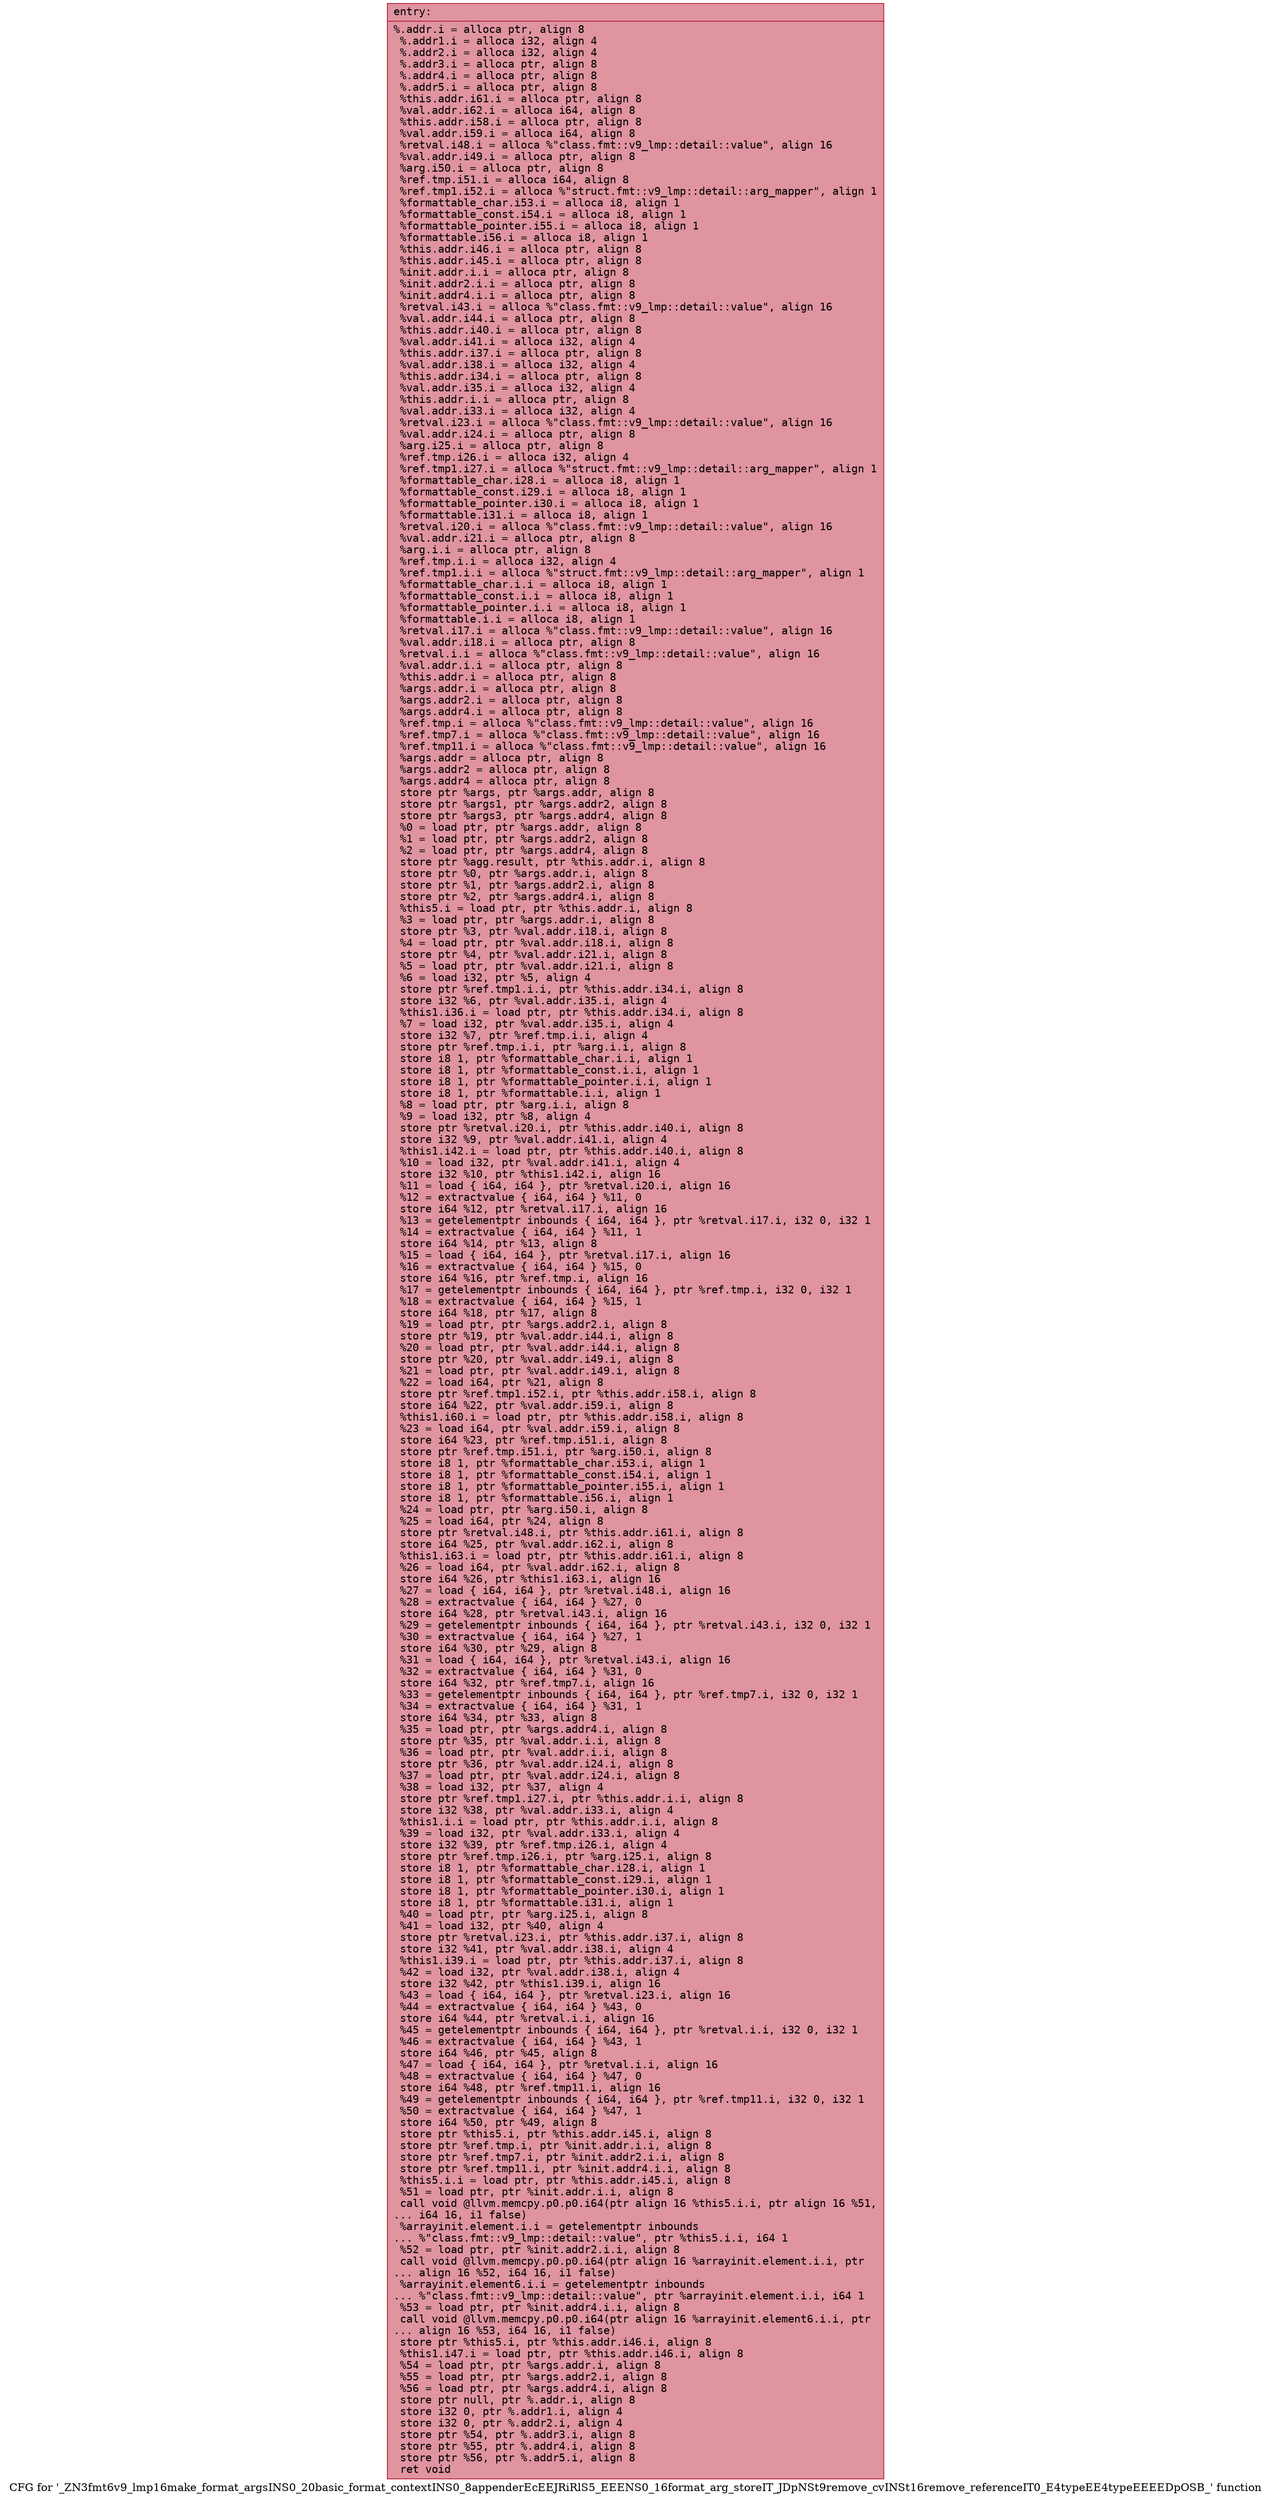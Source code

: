 digraph "CFG for '_ZN3fmt6v9_lmp16make_format_argsINS0_20basic_format_contextINS0_8appenderEcEEJRiRlS5_EEENS0_16format_arg_storeIT_JDpNSt9remove_cvINSt16remove_referenceIT0_E4typeEE4typeEEEEDpOSB_' function" {
	label="CFG for '_ZN3fmt6v9_lmp16make_format_argsINS0_20basic_format_contextINS0_8appenderEcEEJRiRlS5_EEENS0_16format_arg_storeIT_JDpNSt9remove_cvINSt16remove_referenceIT0_E4typeEE4typeEEEEDpOSB_' function";

	Node0x5584167f6860 [shape=record,color="#b70d28ff", style=filled, fillcolor="#b70d2870" fontname="Courier",label="{entry:\l|  %.addr.i = alloca ptr, align 8\l  %.addr1.i = alloca i32, align 4\l  %.addr2.i = alloca i32, align 4\l  %.addr3.i = alloca ptr, align 8\l  %.addr4.i = alloca ptr, align 8\l  %.addr5.i = alloca ptr, align 8\l  %this.addr.i61.i = alloca ptr, align 8\l  %val.addr.i62.i = alloca i64, align 8\l  %this.addr.i58.i = alloca ptr, align 8\l  %val.addr.i59.i = alloca i64, align 8\l  %retval.i48.i = alloca %\"class.fmt::v9_lmp::detail::value\", align 16\l  %val.addr.i49.i = alloca ptr, align 8\l  %arg.i50.i = alloca ptr, align 8\l  %ref.tmp.i51.i = alloca i64, align 8\l  %ref.tmp1.i52.i = alloca %\"struct.fmt::v9_lmp::detail::arg_mapper\", align 1\l  %formattable_char.i53.i = alloca i8, align 1\l  %formattable_const.i54.i = alloca i8, align 1\l  %formattable_pointer.i55.i = alloca i8, align 1\l  %formattable.i56.i = alloca i8, align 1\l  %this.addr.i46.i = alloca ptr, align 8\l  %this.addr.i45.i = alloca ptr, align 8\l  %init.addr.i.i = alloca ptr, align 8\l  %init.addr2.i.i = alloca ptr, align 8\l  %init.addr4.i.i = alloca ptr, align 8\l  %retval.i43.i = alloca %\"class.fmt::v9_lmp::detail::value\", align 16\l  %val.addr.i44.i = alloca ptr, align 8\l  %this.addr.i40.i = alloca ptr, align 8\l  %val.addr.i41.i = alloca i32, align 4\l  %this.addr.i37.i = alloca ptr, align 8\l  %val.addr.i38.i = alloca i32, align 4\l  %this.addr.i34.i = alloca ptr, align 8\l  %val.addr.i35.i = alloca i32, align 4\l  %this.addr.i.i = alloca ptr, align 8\l  %val.addr.i33.i = alloca i32, align 4\l  %retval.i23.i = alloca %\"class.fmt::v9_lmp::detail::value\", align 16\l  %val.addr.i24.i = alloca ptr, align 8\l  %arg.i25.i = alloca ptr, align 8\l  %ref.tmp.i26.i = alloca i32, align 4\l  %ref.tmp1.i27.i = alloca %\"struct.fmt::v9_lmp::detail::arg_mapper\", align 1\l  %formattable_char.i28.i = alloca i8, align 1\l  %formattable_const.i29.i = alloca i8, align 1\l  %formattable_pointer.i30.i = alloca i8, align 1\l  %formattable.i31.i = alloca i8, align 1\l  %retval.i20.i = alloca %\"class.fmt::v9_lmp::detail::value\", align 16\l  %val.addr.i21.i = alloca ptr, align 8\l  %arg.i.i = alloca ptr, align 8\l  %ref.tmp.i.i = alloca i32, align 4\l  %ref.tmp1.i.i = alloca %\"struct.fmt::v9_lmp::detail::arg_mapper\", align 1\l  %formattable_char.i.i = alloca i8, align 1\l  %formattable_const.i.i = alloca i8, align 1\l  %formattable_pointer.i.i = alloca i8, align 1\l  %formattable.i.i = alloca i8, align 1\l  %retval.i17.i = alloca %\"class.fmt::v9_lmp::detail::value\", align 16\l  %val.addr.i18.i = alloca ptr, align 8\l  %retval.i.i = alloca %\"class.fmt::v9_lmp::detail::value\", align 16\l  %val.addr.i.i = alloca ptr, align 8\l  %this.addr.i = alloca ptr, align 8\l  %args.addr.i = alloca ptr, align 8\l  %args.addr2.i = alloca ptr, align 8\l  %args.addr4.i = alloca ptr, align 8\l  %ref.tmp.i = alloca %\"class.fmt::v9_lmp::detail::value\", align 16\l  %ref.tmp7.i = alloca %\"class.fmt::v9_lmp::detail::value\", align 16\l  %ref.tmp11.i = alloca %\"class.fmt::v9_lmp::detail::value\", align 16\l  %args.addr = alloca ptr, align 8\l  %args.addr2 = alloca ptr, align 8\l  %args.addr4 = alloca ptr, align 8\l  store ptr %args, ptr %args.addr, align 8\l  store ptr %args1, ptr %args.addr2, align 8\l  store ptr %args3, ptr %args.addr4, align 8\l  %0 = load ptr, ptr %args.addr, align 8\l  %1 = load ptr, ptr %args.addr2, align 8\l  %2 = load ptr, ptr %args.addr4, align 8\l  store ptr %agg.result, ptr %this.addr.i, align 8\l  store ptr %0, ptr %args.addr.i, align 8\l  store ptr %1, ptr %args.addr2.i, align 8\l  store ptr %2, ptr %args.addr4.i, align 8\l  %this5.i = load ptr, ptr %this.addr.i, align 8\l  %3 = load ptr, ptr %args.addr.i, align 8\l  store ptr %3, ptr %val.addr.i18.i, align 8\l  %4 = load ptr, ptr %val.addr.i18.i, align 8\l  store ptr %4, ptr %val.addr.i21.i, align 8\l  %5 = load ptr, ptr %val.addr.i21.i, align 8\l  %6 = load i32, ptr %5, align 4\l  store ptr %ref.tmp1.i.i, ptr %this.addr.i34.i, align 8\l  store i32 %6, ptr %val.addr.i35.i, align 4\l  %this1.i36.i = load ptr, ptr %this.addr.i34.i, align 8\l  %7 = load i32, ptr %val.addr.i35.i, align 4\l  store i32 %7, ptr %ref.tmp.i.i, align 4\l  store ptr %ref.tmp.i.i, ptr %arg.i.i, align 8\l  store i8 1, ptr %formattable_char.i.i, align 1\l  store i8 1, ptr %formattable_const.i.i, align 1\l  store i8 1, ptr %formattable_pointer.i.i, align 1\l  store i8 1, ptr %formattable.i.i, align 1\l  %8 = load ptr, ptr %arg.i.i, align 8\l  %9 = load i32, ptr %8, align 4\l  store ptr %retval.i20.i, ptr %this.addr.i40.i, align 8\l  store i32 %9, ptr %val.addr.i41.i, align 4\l  %this1.i42.i = load ptr, ptr %this.addr.i40.i, align 8\l  %10 = load i32, ptr %val.addr.i41.i, align 4\l  store i32 %10, ptr %this1.i42.i, align 16\l  %11 = load \{ i64, i64 \}, ptr %retval.i20.i, align 16\l  %12 = extractvalue \{ i64, i64 \} %11, 0\l  store i64 %12, ptr %retval.i17.i, align 16\l  %13 = getelementptr inbounds \{ i64, i64 \}, ptr %retval.i17.i, i32 0, i32 1\l  %14 = extractvalue \{ i64, i64 \} %11, 1\l  store i64 %14, ptr %13, align 8\l  %15 = load \{ i64, i64 \}, ptr %retval.i17.i, align 16\l  %16 = extractvalue \{ i64, i64 \} %15, 0\l  store i64 %16, ptr %ref.tmp.i, align 16\l  %17 = getelementptr inbounds \{ i64, i64 \}, ptr %ref.tmp.i, i32 0, i32 1\l  %18 = extractvalue \{ i64, i64 \} %15, 1\l  store i64 %18, ptr %17, align 8\l  %19 = load ptr, ptr %args.addr2.i, align 8\l  store ptr %19, ptr %val.addr.i44.i, align 8\l  %20 = load ptr, ptr %val.addr.i44.i, align 8\l  store ptr %20, ptr %val.addr.i49.i, align 8\l  %21 = load ptr, ptr %val.addr.i49.i, align 8\l  %22 = load i64, ptr %21, align 8\l  store ptr %ref.tmp1.i52.i, ptr %this.addr.i58.i, align 8\l  store i64 %22, ptr %val.addr.i59.i, align 8\l  %this1.i60.i = load ptr, ptr %this.addr.i58.i, align 8\l  %23 = load i64, ptr %val.addr.i59.i, align 8\l  store i64 %23, ptr %ref.tmp.i51.i, align 8\l  store ptr %ref.tmp.i51.i, ptr %arg.i50.i, align 8\l  store i8 1, ptr %formattable_char.i53.i, align 1\l  store i8 1, ptr %formattable_const.i54.i, align 1\l  store i8 1, ptr %formattable_pointer.i55.i, align 1\l  store i8 1, ptr %formattable.i56.i, align 1\l  %24 = load ptr, ptr %arg.i50.i, align 8\l  %25 = load i64, ptr %24, align 8\l  store ptr %retval.i48.i, ptr %this.addr.i61.i, align 8\l  store i64 %25, ptr %val.addr.i62.i, align 8\l  %this1.i63.i = load ptr, ptr %this.addr.i61.i, align 8\l  %26 = load i64, ptr %val.addr.i62.i, align 8\l  store i64 %26, ptr %this1.i63.i, align 16\l  %27 = load \{ i64, i64 \}, ptr %retval.i48.i, align 16\l  %28 = extractvalue \{ i64, i64 \} %27, 0\l  store i64 %28, ptr %retval.i43.i, align 16\l  %29 = getelementptr inbounds \{ i64, i64 \}, ptr %retval.i43.i, i32 0, i32 1\l  %30 = extractvalue \{ i64, i64 \} %27, 1\l  store i64 %30, ptr %29, align 8\l  %31 = load \{ i64, i64 \}, ptr %retval.i43.i, align 16\l  %32 = extractvalue \{ i64, i64 \} %31, 0\l  store i64 %32, ptr %ref.tmp7.i, align 16\l  %33 = getelementptr inbounds \{ i64, i64 \}, ptr %ref.tmp7.i, i32 0, i32 1\l  %34 = extractvalue \{ i64, i64 \} %31, 1\l  store i64 %34, ptr %33, align 8\l  %35 = load ptr, ptr %args.addr4.i, align 8\l  store ptr %35, ptr %val.addr.i.i, align 8\l  %36 = load ptr, ptr %val.addr.i.i, align 8\l  store ptr %36, ptr %val.addr.i24.i, align 8\l  %37 = load ptr, ptr %val.addr.i24.i, align 8\l  %38 = load i32, ptr %37, align 4\l  store ptr %ref.tmp1.i27.i, ptr %this.addr.i.i, align 8\l  store i32 %38, ptr %val.addr.i33.i, align 4\l  %this1.i.i = load ptr, ptr %this.addr.i.i, align 8\l  %39 = load i32, ptr %val.addr.i33.i, align 4\l  store i32 %39, ptr %ref.tmp.i26.i, align 4\l  store ptr %ref.tmp.i26.i, ptr %arg.i25.i, align 8\l  store i8 1, ptr %formattable_char.i28.i, align 1\l  store i8 1, ptr %formattable_const.i29.i, align 1\l  store i8 1, ptr %formattable_pointer.i30.i, align 1\l  store i8 1, ptr %formattable.i31.i, align 1\l  %40 = load ptr, ptr %arg.i25.i, align 8\l  %41 = load i32, ptr %40, align 4\l  store ptr %retval.i23.i, ptr %this.addr.i37.i, align 8\l  store i32 %41, ptr %val.addr.i38.i, align 4\l  %this1.i39.i = load ptr, ptr %this.addr.i37.i, align 8\l  %42 = load i32, ptr %val.addr.i38.i, align 4\l  store i32 %42, ptr %this1.i39.i, align 16\l  %43 = load \{ i64, i64 \}, ptr %retval.i23.i, align 16\l  %44 = extractvalue \{ i64, i64 \} %43, 0\l  store i64 %44, ptr %retval.i.i, align 16\l  %45 = getelementptr inbounds \{ i64, i64 \}, ptr %retval.i.i, i32 0, i32 1\l  %46 = extractvalue \{ i64, i64 \} %43, 1\l  store i64 %46, ptr %45, align 8\l  %47 = load \{ i64, i64 \}, ptr %retval.i.i, align 16\l  %48 = extractvalue \{ i64, i64 \} %47, 0\l  store i64 %48, ptr %ref.tmp11.i, align 16\l  %49 = getelementptr inbounds \{ i64, i64 \}, ptr %ref.tmp11.i, i32 0, i32 1\l  %50 = extractvalue \{ i64, i64 \} %47, 1\l  store i64 %50, ptr %49, align 8\l  store ptr %this5.i, ptr %this.addr.i45.i, align 8\l  store ptr %ref.tmp.i, ptr %init.addr.i.i, align 8\l  store ptr %ref.tmp7.i, ptr %init.addr2.i.i, align 8\l  store ptr %ref.tmp11.i, ptr %init.addr4.i.i, align 8\l  %this5.i.i = load ptr, ptr %this.addr.i45.i, align 8\l  %51 = load ptr, ptr %init.addr.i.i, align 8\l  call void @llvm.memcpy.p0.p0.i64(ptr align 16 %this5.i.i, ptr align 16 %51,\l... i64 16, i1 false)\l  %arrayinit.element.i.i = getelementptr inbounds\l... %\"class.fmt::v9_lmp::detail::value\", ptr %this5.i.i, i64 1\l  %52 = load ptr, ptr %init.addr2.i.i, align 8\l  call void @llvm.memcpy.p0.p0.i64(ptr align 16 %arrayinit.element.i.i, ptr\l... align 16 %52, i64 16, i1 false)\l  %arrayinit.element6.i.i = getelementptr inbounds\l... %\"class.fmt::v9_lmp::detail::value\", ptr %arrayinit.element.i.i, i64 1\l  %53 = load ptr, ptr %init.addr4.i.i, align 8\l  call void @llvm.memcpy.p0.p0.i64(ptr align 16 %arrayinit.element6.i.i, ptr\l... align 16 %53, i64 16, i1 false)\l  store ptr %this5.i, ptr %this.addr.i46.i, align 8\l  %this1.i47.i = load ptr, ptr %this.addr.i46.i, align 8\l  %54 = load ptr, ptr %args.addr.i, align 8\l  %55 = load ptr, ptr %args.addr2.i, align 8\l  %56 = load ptr, ptr %args.addr4.i, align 8\l  store ptr null, ptr %.addr.i, align 8\l  store i32 0, ptr %.addr1.i, align 4\l  store i32 0, ptr %.addr2.i, align 4\l  store ptr %54, ptr %.addr3.i, align 8\l  store ptr %55, ptr %.addr4.i, align 8\l  store ptr %56, ptr %.addr5.i, align 8\l  ret void\l}"];
}
